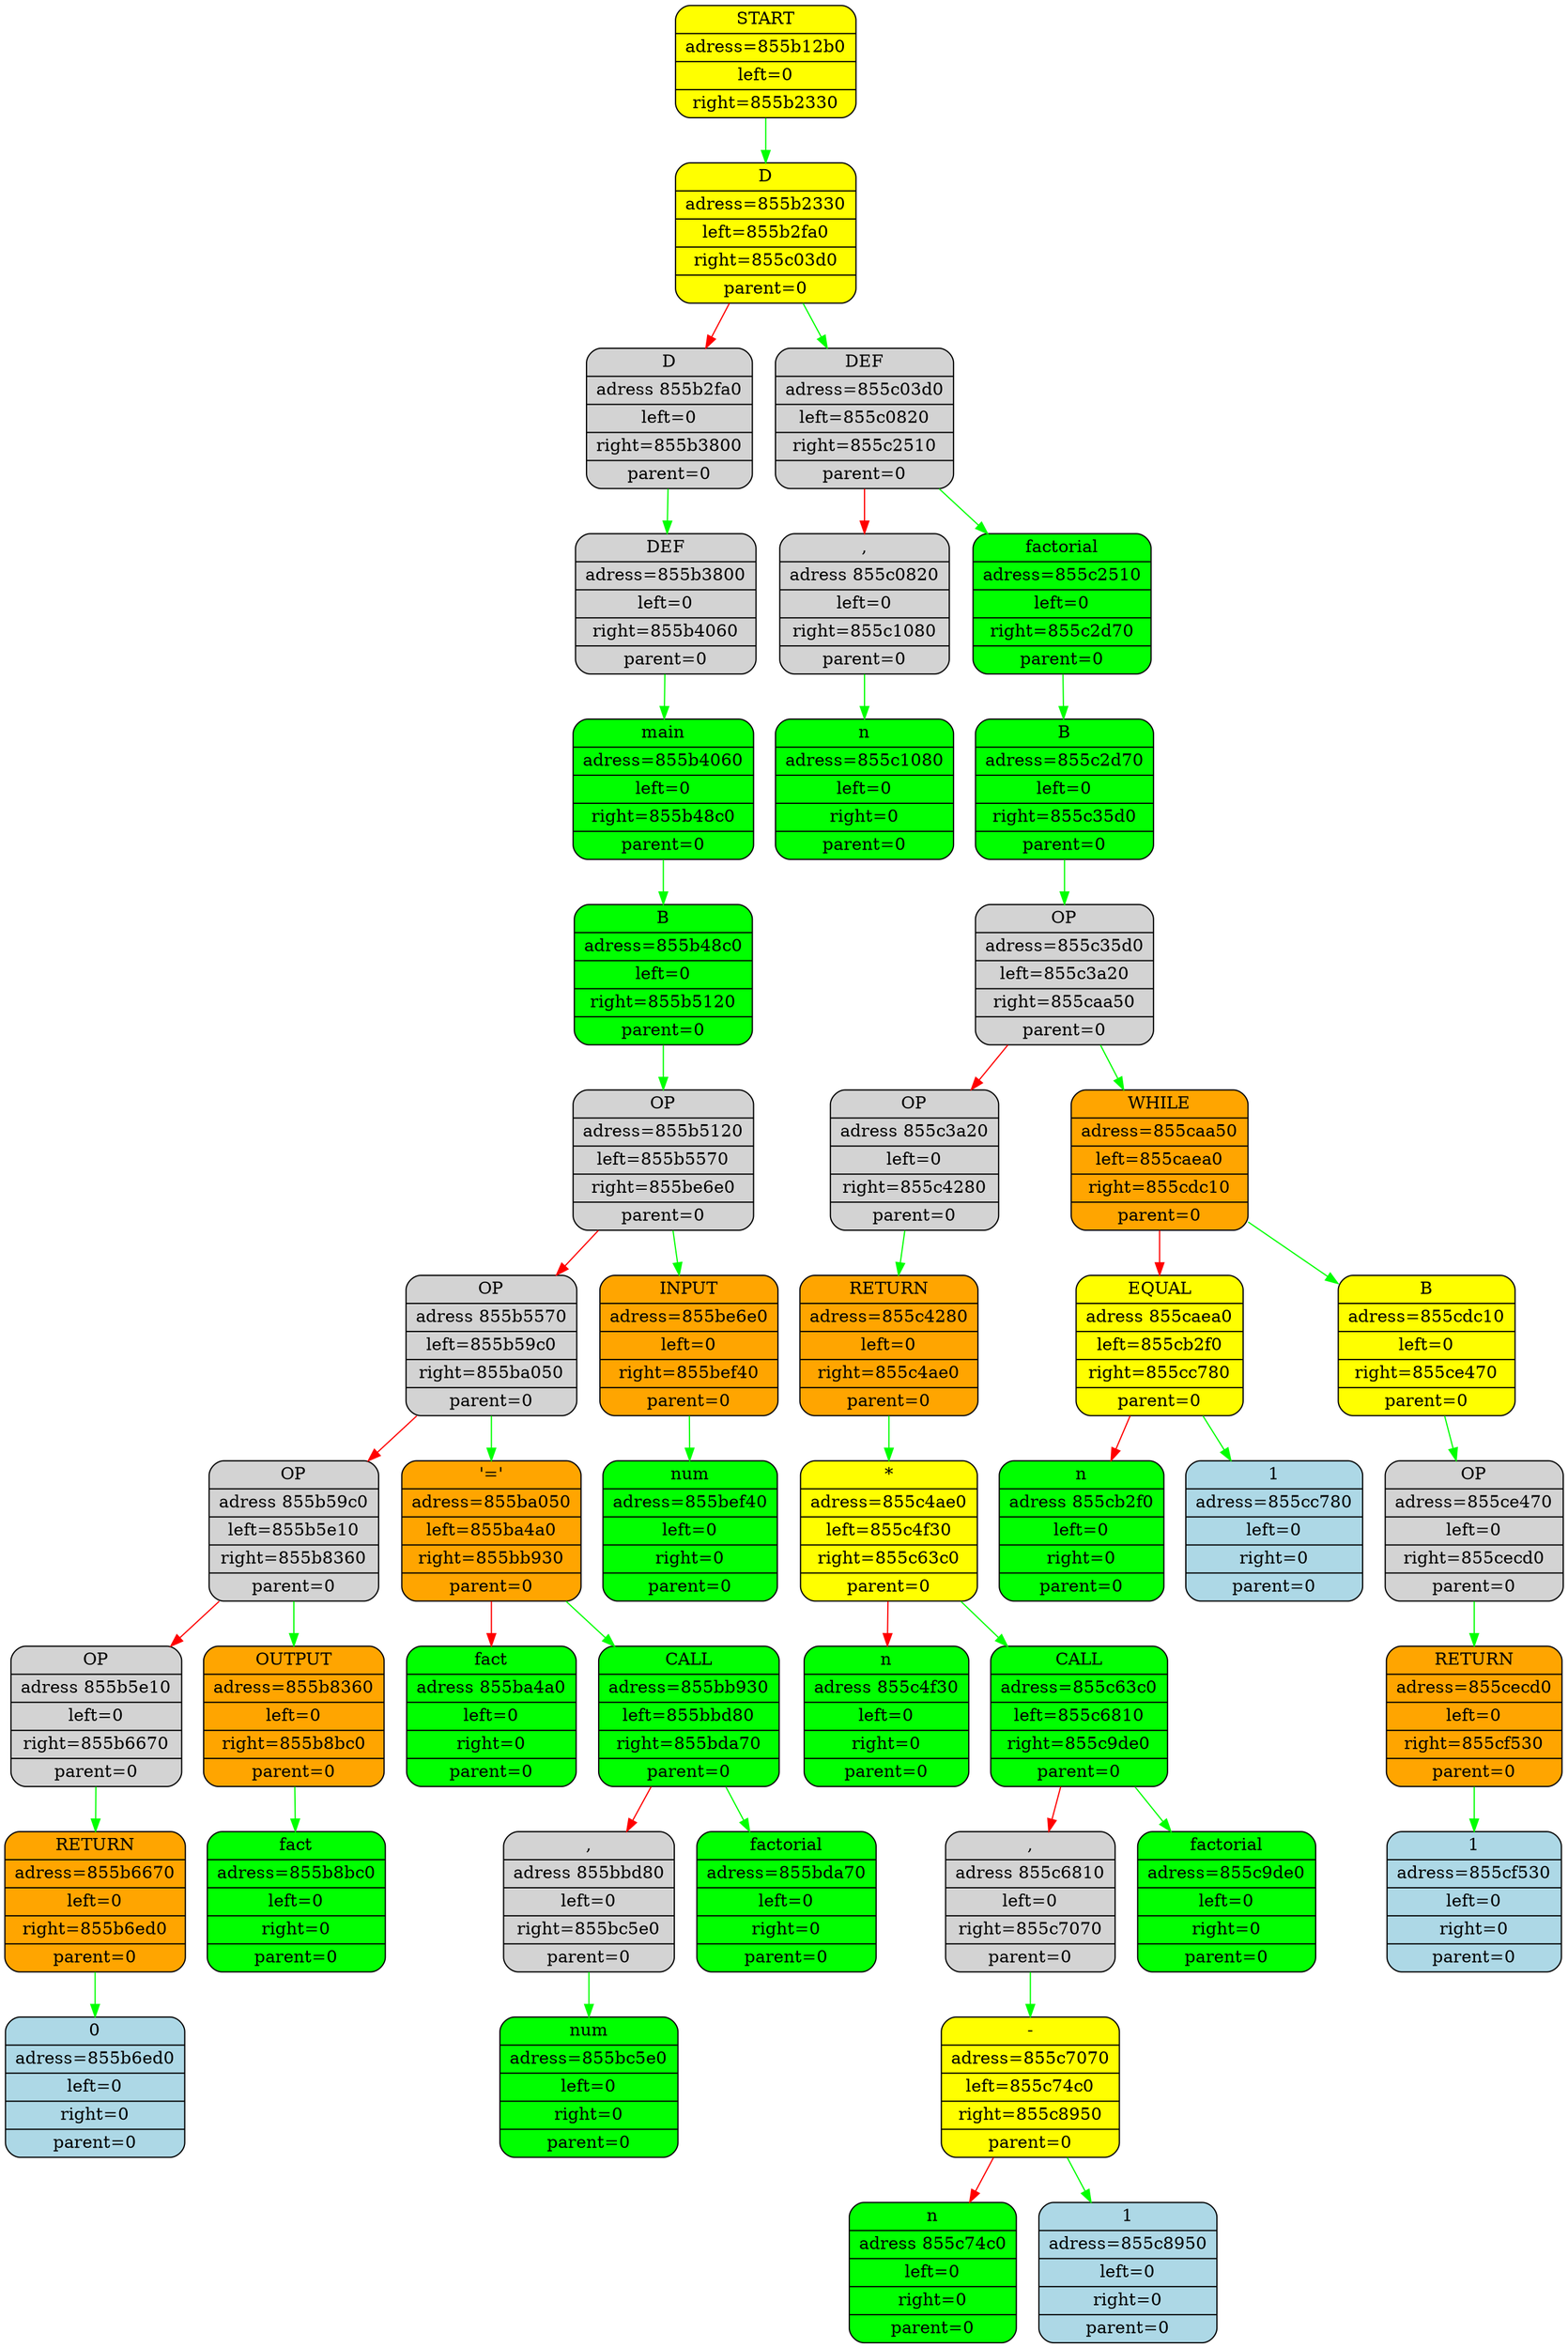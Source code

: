 digraph First{
node [shape="Mrecord", style="filled", fillcolor="lightblue"];
"box855b12b0" [fillcolor = "yellow",label="{START|adress=855b12b0|left=0|right=855b2330}"];
"box855b2330" [fillcolor="yellow",label="{D|adress=855b2330|left=855b2fa0|right=855c03d0|parent=0}"];
"box855b12b0" -> "box855b2330"[color="green"];
"box855b2fa0" [fillcolor="",label="{D|adress 855b2fa0|left=0|right=855b3800|parent=0}"];
"box855b2330" -> "box855b2fa0"[color="red"];
"box855b3800" [fillcolor="",label="{DEF|adress=855b3800|left=0|right=855b4060|parent=0}"];
"box855b2fa0" -> "box855b3800"[color="green"];
"box855b4060" [fillcolor="green",label="{main|adress=855b4060|left=0|right=855b48c0|parent=0}"];
"box855b3800" -> "box855b4060"[color="green"];
"box855b48c0" [fillcolor="green",label="{B|adress=855b48c0|left=0|right=855b5120|parent=0}"];
"box855b4060" -> "box855b48c0"[color="green"];
"box855b5120" [fillcolor="",label="{OP|adress=855b5120|left=855b5570|right=855be6e0|parent=0}"];
"box855b48c0" -> "box855b5120"[color="green"];
"box855b5570" [fillcolor="",label="{OP|adress 855b5570|left=855b59c0|right=855ba050|parent=0}"];
"box855b5120" -> "box855b5570"[color="red"];
"box855b59c0" [fillcolor="",label="{OP|adress 855b59c0|left=855b5e10|right=855b8360|parent=0}"];
"box855b5570" -> "box855b59c0"[color="red"];
"box855b5e10" [fillcolor="",label="{OP|adress 855b5e10|left=0|right=855b6670|parent=0}"];
"box855b59c0" -> "box855b5e10"[color="red"];
"box855b6670" [fillcolor="orange",label="{RETURN|adress=855b6670|left=0|right=855b6ed0|parent=0}"];
"box855b5e10" -> "box855b6670"[color="green"];
"box855b6ed0" [label="{0|adress=855b6ed0|left=0|right=0|parent=0}"];
"box855b6670" -> "box855b6ed0"[color="green"];
"box855b8360" [fillcolor="orange",label="{OUTPUT|adress=855b8360|left=0|right=855b8bc0|parent=0}"];
"box855b59c0" -> "box855b8360"[color="green"];
"box855b8bc0" [fillcolor="green",label="{fact|adress=855b8bc0|left=0|right=0|parent=0}"];
"box855b8360" -> "box855b8bc0"[color="green"];
"box855ba050" [fillcolor="orange",label="{'='|adress=855ba050|left=855ba4a0|right=855bb930|parent=0}"];
"box855b5570" -> "box855ba050"[color="green"];
"box855ba4a0" [fillcolor="green",label="{fact|adress 855ba4a0|left=0|right=0|parent=0}"];
"box855ba050" -> "box855ba4a0"[color="red"];
"box855bb930" [fillcolor="green",label="{CALL|adress=855bb930|left=855bbd80|right=855bda70|parent=0}"];
"box855ba050" -> "box855bb930"[color="green"];
"box855bbd80" [fillcolor="",label="{,|adress 855bbd80|left=0|right=855bc5e0|parent=0}"];
"box855bb930" -> "box855bbd80"[color="red"];
"box855bc5e0" [fillcolor="green",label="{num|adress=855bc5e0|left=0|right=0|parent=0}"];
"box855bbd80" -> "box855bc5e0"[color="green"];
"box855bda70" [fillcolor="green",label="{factorial|adress=855bda70|left=0|right=0|parent=0}"];
"box855bb930" -> "box855bda70"[color="green"];
"box855be6e0" [fillcolor="orange",label="{INPUT|adress=855be6e0|left=0|right=855bef40|parent=0}"];
"box855b5120" -> "box855be6e0"[color="green"];
"box855bef40" [fillcolor="green",label="{num|adress=855bef40|left=0|right=0|parent=0}"];
"box855be6e0" -> "box855bef40"[color="green"];
"box855c03d0" [fillcolor="",label="{DEF|adress=855c03d0|left=855c0820|right=855c2510|parent=0}"];
"box855b2330" -> "box855c03d0"[color="green"];
"box855c0820" [fillcolor="",label="{,|adress 855c0820|left=0|right=855c1080|parent=0}"];
"box855c03d0" -> "box855c0820"[color="red"];
"box855c1080" [fillcolor="green",label="{n|adress=855c1080|left=0|right=0|parent=0}"];
"box855c0820" -> "box855c1080"[color="green"];
"box855c2510" [fillcolor="green",label="{factorial|adress=855c2510|left=0|right=855c2d70|parent=0}"];
"box855c03d0" -> "box855c2510"[color="green"];
"box855c2d70" [fillcolor="green",label="{B|adress=855c2d70|left=0|right=855c35d0|parent=0}"];
"box855c2510" -> "box855c2d70"[color="green"];
"box855c35d0" [fillcolor="",label="{OP|adress=855c35d0|left=855c3a20|right=855caa50|parent=0}"];
"box855c2d70" -> "box855c35d0"[color="green"];
"box855c3a20" [fillcolor="",label="{OP|adress 855c3a20|left=0|right=855c4280|parent=0}"];
"box855c35d0" -> "box855c3a20"[color="red"];
"box855c4280" [fillcolor="orange",label="{RETURN|adress=855c4280|left=0|right=855c4ae0|parent=0}"];
"box855c3a20" -> "box855c4280"[color="green"];
"box855c4ae0" [fillcolor="yellow",label="{*|adress=855c4ae0|left=855c4f30|right=855c63c0|parent=0}"];
"box855c4280" -> "box855c4ae0"[color="green"];
"box855c4f30" [fillcolor="green",label="{n|adress 855c4f30|left=0|right=0|parent=0}"];
"box855c4ae0" -> "box855c4f30"[color="red"];
"box855c63c0" [fillcolor="green",label="{CALL|adress=855c63c0|left=855c6810|right=855c9de0|parent=0}"];
"box855c4ae0" -> "box855c63c0"[color="green"];
"box855c6810" [fillcolor="",label="{,|adress 855c6810|left=0|right=855c7070|parent=0}"];
"box855c63c0" -> "box855c6810"[color="red"];
"box855c7070" [fillcolor="yellow",label="{-|adress=855c7070|left=855c74c0|right=855c8950|parent=0}"];
"box855c6810" -> "box855c7070"[color="green"];
"box855c74c0" [fillcolor="green",label="{n|adress 855c74c0|left=0|right=0|parent=0}"];
"box855c7070" -> "box855c74c0"[color="red"];
"box855c8950" [label="{1|adress=855c8950|left=0|right=0|parent=0}"];
"box855c7070" -> "box855c8950"[color="green"];
"box855c9de0" [fillcolor="green",label="{factorial|adress=855c9de0|left=0|right=0|parent=0}"];
"box855c63c0" -> "box855c9de0"[color="green"];
"box855caa50" [fillcolor="orange",label="{WHILE|adress=855caa50|left=855caea0|right=855cdc10|parent=0}"];
"box855c35d0" -> "box855caa50"[color="green"];
"box855caea0" [fillcolor="yellow",label="{EQUAL|adress 855caea0|left=855cb2f0|right=855cc780|parent=0}"];
"box855caa50" -> "box855caea0"[color="red"];
"box855cb2f0" [fillcolor="green",label="{n|adress 855cb2f0|left=0|right=0|parent=0}"];
"box855caea0" -> "box855cb2f0"[color="red"];
"box855cc780" [label="{1|adress=855cc780|left=0|right=0|parent=0}"];
"box855caea0" -> "box855cc780"[color="green"];
"box855cdc10" [fillcolor="yellow",label="{B|adress=855cdc10|left=0|right=855ce470|parent=0}"];
"box855caa50" -> "box855cdc10"[color="green"];
"box855ce470" [fillcolor="",label="{OP|adress=855ce470|left=0|right=855cecd0|parent=0}"];
"box855cdc10" -> "box855ce470"[color="green"];
"box855cecd0" [fillcolor="orange",label="{RETURN|adress=855cecd0|left=0|right=855cf530|parent=0}"];
"box855ce470" -> "box855cecd0"[color="green"];
"box855cf530" [label="{1|adress=855cf530|left=0|right=0|parent=0}"];
"box855cecd0" -> "box855cf530"[color="green"];
}